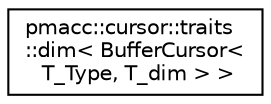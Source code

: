 digraph "Graphical Class Hierarchy"
{
 // LATEX_PDF_SIZE
  edge [fontname="Helvetica",fontsize="10",labelfontname="Helvetica",labelfontsize="10"];
  node [fontname="Helvetica",fontsize="10",shape=record];
  rankdir="LR";
  Node0 [label="pmacc::cursor::traits\l::dim\< BufferCursor\<\l T_Type, T_dim \> \>",height=0.2,width=0.4,color="black", fillcolor="white", style="filled",URL="$structpmacc_1_1cursor_1_1traits_1_1dim_3_01_buffer_cursor_3_01_t___type_00_01_t__dim_01_4_01_4.html",tooltip=" "];
}
